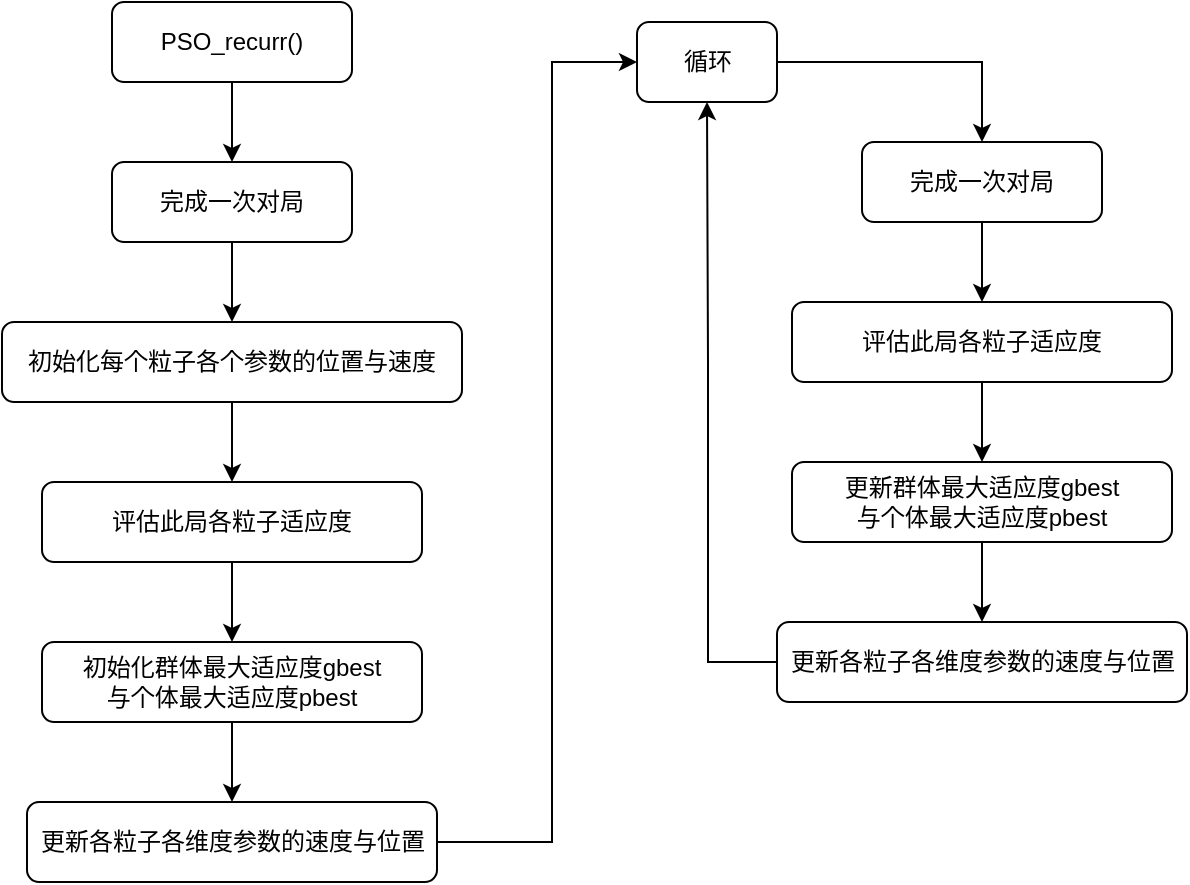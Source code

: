 <mxfile version="13.6.2" type="device"><diagram id="C5RBs43oDa-KdzZeNtuy" name="Page-1"><mxGraphModel dx="1146" dy="567" grid="1" gridSize="10" guides="1" tooltips="1" connect="1" arrows="1" fold="1" page="1" pageScale="1" pageWidth="827" pageHeight="1169" math="0" shadow="0"><root><mxCell id="WIyWlLk6GJQsqaUBKTNV-0"/><mxCell id="WIyWlLk6GJQsqaUBKTNV-1" parent="WIyWlLk6GJQsqaUBKTNV-0"/><mxCell id="aivaioNOXPeAIlgXpRp--1" value="" style="edgeStyle=orthogonalEdgeStyle;rounded=0;orthogonalLoop=1;jettySize=auto;html=1;" edge="1" parent="WIyWlLk6GJQsqaUBKTNV-1" source="WIyWlLk6GJQsqaUBKTNV-3" target="aivaioNOXPeAIlgXpRp--0"><mxGeometry relative="1" as="geometry"/></mxCell><mxCell id="WIyWlLk6GJQsqaUBKTNV-3" value="PSO_recurr()" style="rounded=1;whiteSpace=wrap;html=1;fontSize=12;glass=0;strokeWidth=1;shadow=0;" parent="WIyWlLk6GJQsqaUBKTNV-1" vertex="1"><mxGeometry x="160" y="80" width="120" height="40" as="geometry"/></mxCell><mxCell id="aivaioNOXPeAIlgXpRp--3" value="" style="edgeStyle=orthogonalEdgeStyle;rounded=0;orthogonalLoop=1;jettySize=auto;html=1;" edge="1" parent="WIyWlLk6GJQsqaUBKTNV-1" source="aivaioNOXPeAIlgXpRp--0" target="aivaioNOXPeAIlgXpRp--2"><mxGeometry relative="1" as="geometry"/></mxCell><mxCell id="aivaioNOXPeAIlgXpRp--0" value="完成一次对局" style="rounded=1;whiteSpace=wrap;html=1;" vertex="1" parent="WIyWlLk6GJQsqaUBKTNV-1"><mxGeometry x="160" y="160" width="120" height="40" as="geometry"/></mxCell><mxCell id="aivaioNOXPeAIlgXpRp--5" value="" style="edgeStyle=orthogonalEdgeStyle;rounded=0;orthogonalLoop=1;jettySize=auto;html=1;" edge="1" parent="WIyWlLk6GJQsqaUBKTNV-1" source="aivaioNOXPeAIlgXpRp--2" target="aivaioNOXPeAIlgXpRp--4"><mxGeometry relative="1" as="geometry"/></mxCell><mxCell id="aivaioNOXPeAIlgXpRp--2" value="初始化每个粒子各个参数的位置与速度" style="rounded=1;whiteSpace=wrap;html=1;" vertex="1" parent="WIyWlLk6GJQsqaUBKTNV-1"><mxGeometry x="105" y="240" width="230" height="40" as="geometry"/></mxCell><mxCell id="aivaioNOXPeAIlgXpRp--7" value="" style="edgeStyle=orthogonalEdgeStyle;rounded=0;orthogonalLoop=1;jettySize=auto;html=1;" edge="1" parent="WIyWlLk6GJQsqaUBKTNV-1" source="aivaioNOXPeAIlgXpRp--4" target="aivaioNOXPeAIlgXpRp--6"><mxGeometry relative="1" as="geometry"/></mxCell><mxCell id="aivaioNOXPeAIlgXpRp--4" value="评估此局各粒子适应度" style="whiteSpace=wrap;html=1;rounded=1;" vertex="1" parent="WIyWlLk6GJQsqaUBKTNV-1"><mxGeometry x="125" y="320" width="190" height="40" as="geometry"/></mxCell><mxCell id="aivaioNOXPeAIlgXpRp--9" value="" style="edgeStyle=orthogonalEdgeStyle;rounded=0;orthogonalLoop=1;jettySize=auto;html=1;" edge="1" parent="WIyWlLk6GJQsqaUBKTNV-1" source="aivaioNOXPeAIlgXpRp--6" target="aivaioNOXPeAIlgXpRp--8"><mxGeometry relative="1" as="geometry"/></mxCell><mxCell id="aivaioNOXPeAIlgXpRp--6" value="初始化群体最大适应度gbest&lt;br&gt;与个体最大适应度pbest" style="whiteSpace=wrap;html=1;rounded=1;" vertex="1" parent="WIyWlLk6GJQsqaUBKTNV-1"><mxGeometry x="125" y="400" width="190" height="40" as="geometry"/></mxCell><mxCell id="aivaioNOXPeAIlgXpRp--11" value="" style="edgeStyle=orthogonalEdgeStyle;rounded=0;orthogonalLoop=1;jettySize=auto;html=1;" edge="1" parent="WIyWlLk6GJQsqaUBKTNV-1" source="aivaioNOXPeAIlgXpRp--8" target="aivaioNOXPeAIlgXpRp--10"><mxGeometry relative="1" as="geometry"><Array as="points"><mxPoint x="380" y="500"/><mxPoint x="380" y="110"/></Array></mxGeometry></mxCell><mxCell id="aivaioNOXPeAIlgXpRp--8" value="更新各粒子各维度参数的速度与位置" style="whiteSpace=wrap;html=1;rounded=1;" vertex="1" parent="WIyWlLk6GJQsqaUBKTNV-1"><mxGeometry x="117.5" y="480" width="205" height="40" as="geometry"/></mxCell><mxCell id="aivaioNOXPeAIlgXpRp--21" style="edgeStyle=orthogonalEdgeStyle;rounded=0;orthogonalLoop=1;jettySize=auto;html=1;entryX=0.5;entryY=0;entryDx=0;entryDy=0;" edge="1" parent="WIyWlLk6GJQsqaUBKTNV-1" source="aivaioNOXPeAIlgXpRp--10" target="aivaioNOXPeAIlgXpRp--13"><mxGeometry relative="1" as="geometry"/></mxCell><mxCell id="aivaioNOXPeAIlgXpRp--10" value="循环" style="whiteSpace=wrap;html=1;rounded=1;" vertex="1" parent="WIyWlLk6GJQsqaUBKTNV-1"><mxGeometry x="422.5" y="90" width="70" height="40" as="geometry"/></mxCell><mxCell id="aivaioNOXPeAIlgXpRp--12" value="" style="edgeStyle=orthogonalEdgeStyle;rounded=0;orthogonalLoop=1;jettySize=auto;html=1;" edge="1" parent="WIyWlLk6GJQsqaUBKTNV-1" source="aivaioNOXPeAIlgXpRp--13"><mxGeometry relative="1" as="geometry"><mxPoint x="595" y="230.0" as="targetPoint"/></mxGeometry></mxCell><mxCell id="aivaioNOXPeAIlgXpRp--13" value="完成一次对局" style="rounded=1;whiteSpace=wrap;html=1;" vertex="1" parent="WIyWlLk6GJQsqaUBKTNV-1"><mxGeometry x="535" y="150" width="120" height="40" as="geometry"/></mxCell><mxCell id="aivaioNOXPeAIlgXpRp--16" value="" style="edgeStyle=orthogonalEdgeStyle;rounded=0;orthogonalLoop=1;jettySize=auto;html=1;" edge="1" parent="WIyWlLk6GJQsqaUBKTNV-1" source="aivaioNOXPeAIlgXpRp--17" target="aivaioNOXPeAIlgXpRp--19"><mxGeometry relative="1" as="geometry"/></mxCell><mxCell id="aivaioNOXPeAIlgXpRp--17" value="评估此局各粒子适应度" style="whiteSpace=wrap;html=1;rounded=1;" vertex="1" parent="WIyWlLk6GJQsqaUBKTNV-1"><mxGeometry x="500" y="230" width="190" height="40" as="geometry"/></mxCell><mxCell id="aivaioNOXPeAIlgXpRp--18" value="" style="edgeStyle=orthogonalEdgeStyle;rounded=0;orthogonalLoop=1;jettySize=auto;html=1;" edge="1" parent="WIyWlLk6GJQsqaUBKTNV-1" source="aivaioNOXPeAIlgXpRp--19" target="aivaioNOXPeAIlgXpRp--20"><mxGeometry relative="1" as="geometry"/></mxCell><mxCell id="aivaioNOXPeAIlgXpRp--19" value="更新群体最大适应度gbest&lt;br&gt;与个体最大适应度pbest" style="whiteSpace=wrap;html=1;rounded=1;" vertex="1" parent="WIyWlLk6GJQsqaUBKTNV-1"><mxGeometry x="500" y="310" width="190" height="40" as="geometry"/></mxCell><mxCell id="aivaioNOXPeAIlgXpRp--22" style="edgeStyle=orthogonalEdgeStyle;rounded=0;orthogonalLoop=1;jettySize=auto;html=1;entryX=0.5;entryY=1;entryDx=0;entryDy=0;" edge="1" parent="WIyWlLk6GJQsqaUBKTNV-1" source="aivaioNOXPeAIlgXpRp--20" target="aivaioNOXPeAIlgXpRp--10"><mxGeometry relative="1" as="geometry"><Array as="points"><mxPoint x="458" y="410"/><mxPoint x="458" y="260"/></Array></mxGeometry></mxCell><mxCell id="aivaioNOXPeAIlgXpRp--20" value="更新各粒子各维度参数的速度与位置" style="whiteSpace=wrap;html=1;rounded=1;" vertex="1" parent="WIyWlLk6GJQsqaUBKTNV-1"><mxGeometry x="492.5" y="390" width="205" height="40" as="geometry"/></mxCell></root></mxGraphModel></diagram></mxfile>